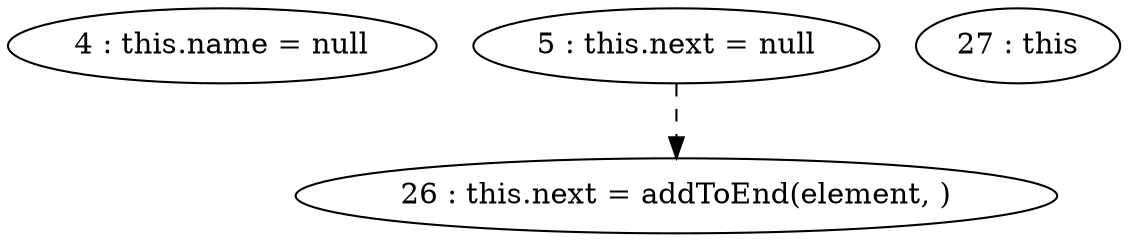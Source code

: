 digraph G {
"4 : this.name = null"
"5 : this.next = null"
"5 : this.next = null" -> "26 : this.next = addToEnd(element, )" [style=dashed]
"26 : this.next = addToEnd(element, )"
"27 : this"
}